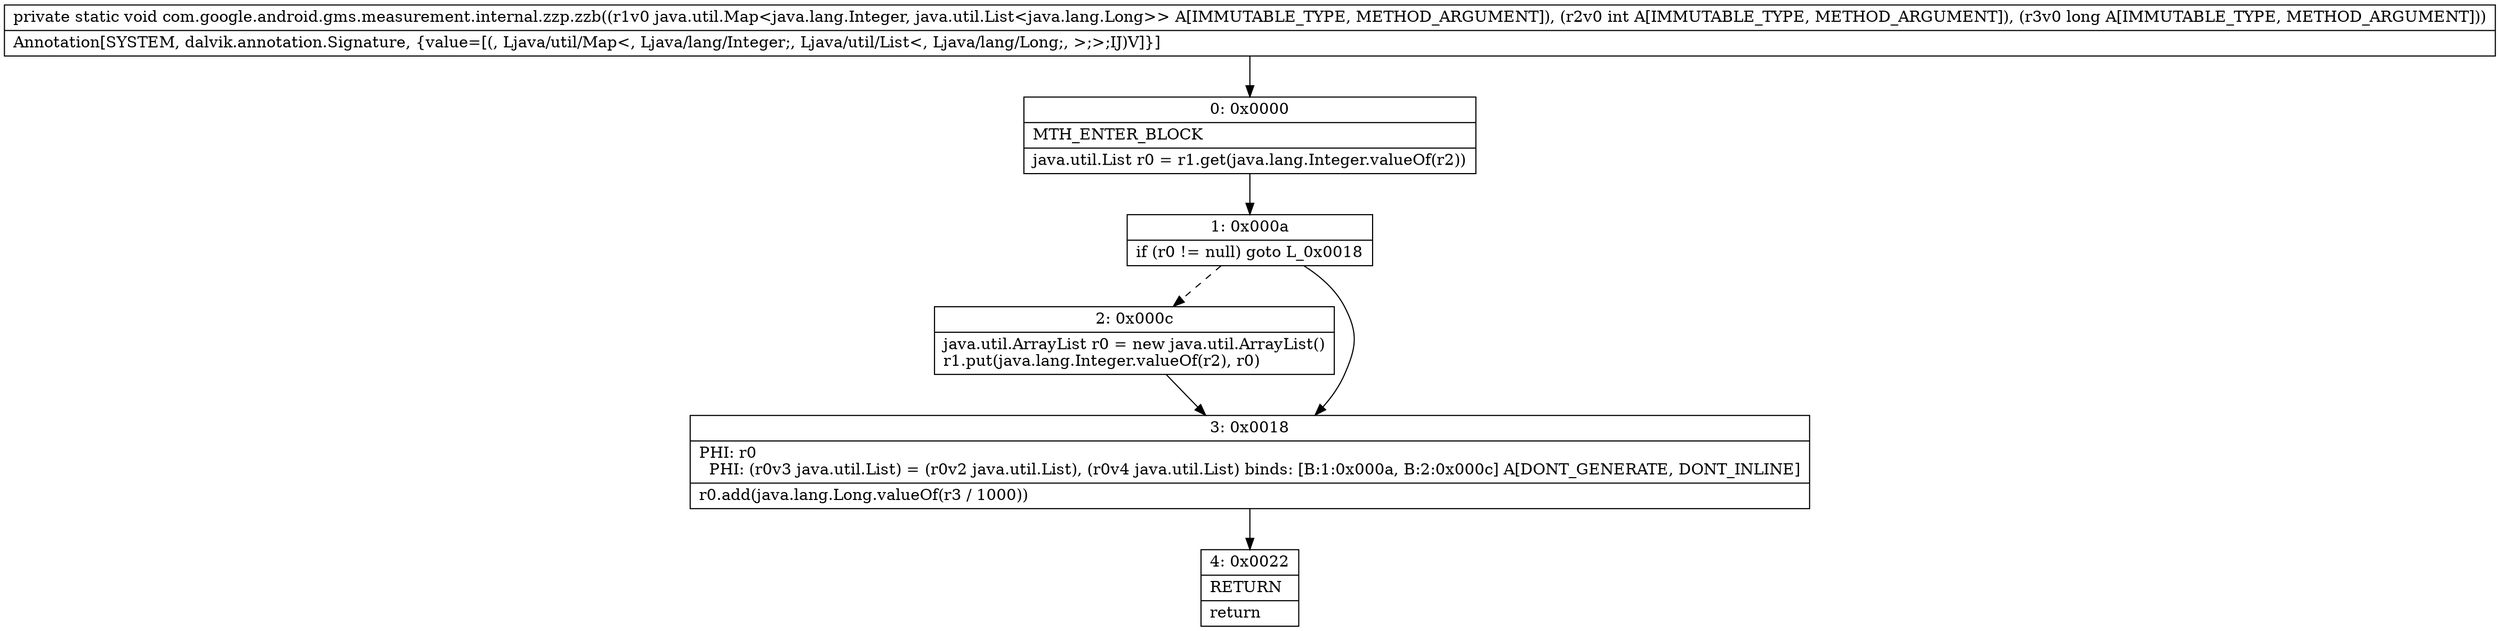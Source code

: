 digraph "CFG forcom.google.android.gms.measurement.internal.zzp.zzb(Ljava\/util\/Map;IJ)V" {
Node_0 [shape=record,label="{0\:\ 0x0000|MTH_ENTER_BLOCK\l|java.util.List r0 = r1.get(java.lang.Integer.valueOf(r2))\l}"];
Node_1 [shape=record,label="{1\:\ 0x000a|if (r0 != null) goto L_0x0018\l}"];
Node_2 [shape=record,label="{2\:\ 0x000c|java.util.ArrayList r0 = new java.util.ArrayList()\lr1.put(java.lang.Integer.valueOf(r2), r0)\l}"];
Node_3 [shape=record,label="{3\:\ 0x0018|PHI: r0 \l  PHI: (r0v3 java.util.List) = (r0v2 java.util.List), (r0v4 java.util.List) binds: [B:1:0x000a, B:2:0x000c] A[DONT_GENERATE, DONT_INLINE]\l|r0.add(java.lang.Long.valueOf(r3 \/ 1000))\l}"];
Node_4 [shape=record,label="{4\:\ 0x0022|RETURN\l|return\l}"];
MethodNode[shape=record,label="{private static void com.google.android.gms.measurement.internal.zzp.zzb((r1v0 java.util.Map\<java.lang.Integer, java.util.List\<java.lang.Long\>\> A[IMMUTABLE_TYPE, METHOD_ARGUMENT]), (r2v0 int A[IMMUTABLE_TYPE, METHOD_ARGUMENT]), (r3v0 long A[IMMUTABLE_TYPE, METHOD_ARGUMENT]))  | Annotation[SYSTEM, dalvik.annotation.Signature, \{value=[(, Ljava\/util\/Map\<, Ljava\/lang\/Integer;, Ljava\/util\/List\<, Ljava\/lang\/Long;, \>;\>;IJ)V]\}]\l}"];
MethodNode -> Node_0;
Node_0 -> Node_1;
Node_1 -> Node_2[style=dashed];
Node_1 -> Node_3;
Node_2 -> Node_3;
Node_3 -> Node_4;
}

